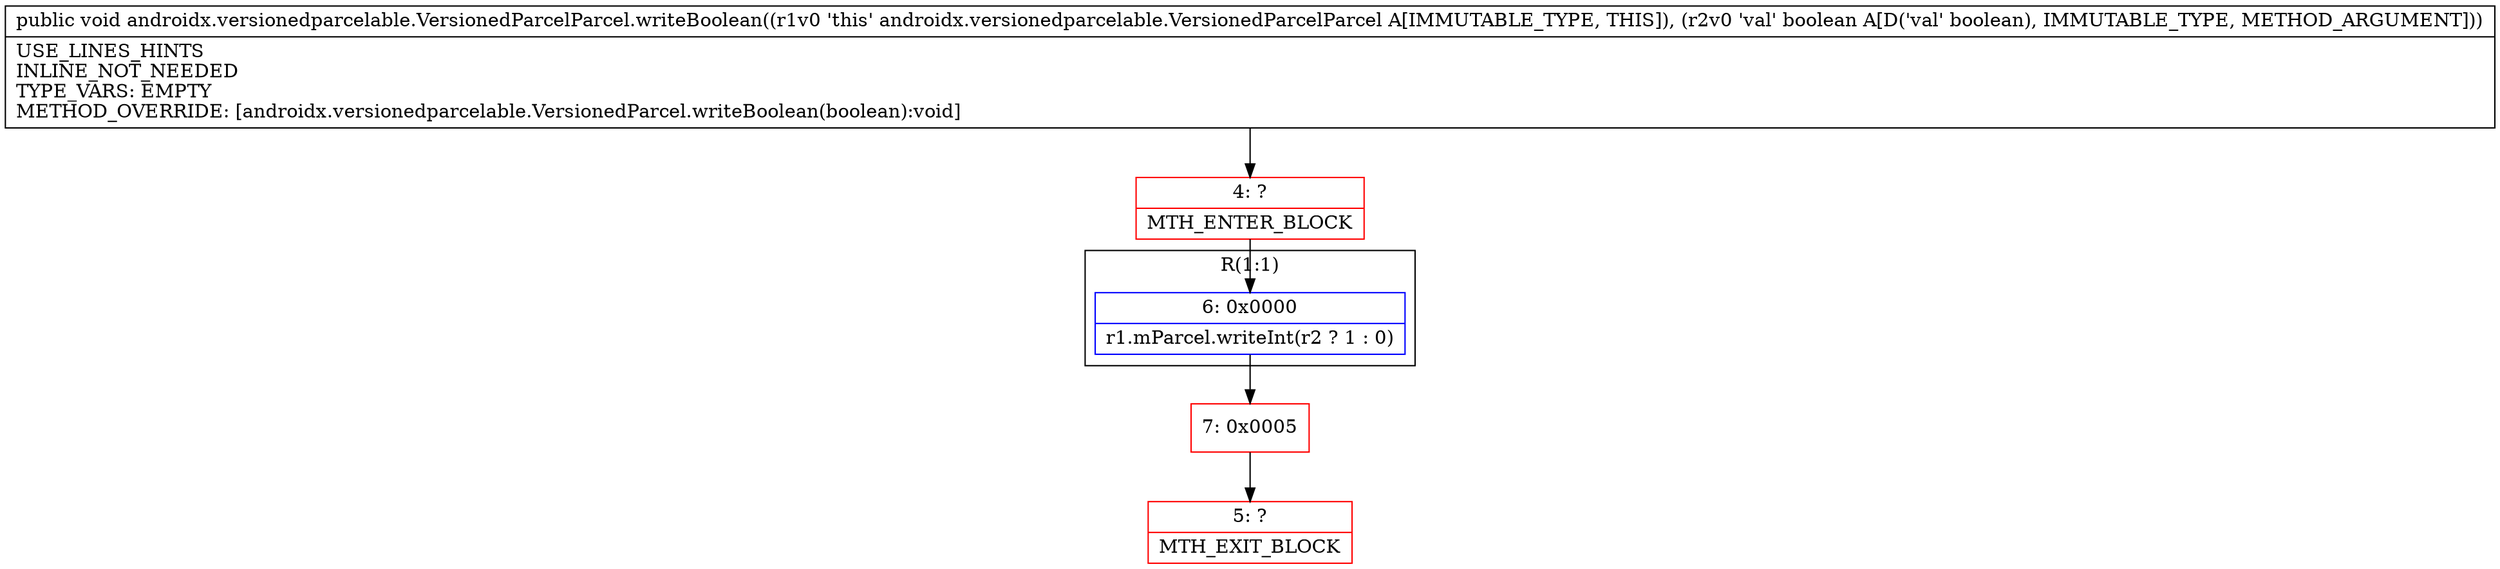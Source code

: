 digraph "CFG forandroidx.versionedparcelable.VersionedParcelParcel.writeBoolean(Z)V" {
subgraph cluster_Region_586362191 {
label = "R(1:1)";
node [shape=record,color=blue];
Node_6 [shape=record,label="{6\:\ 0x0000|r1.mParcel.writeInt(r2 ? 1 : 0)\l}"];
}
Node_4 [shape=record,color=red,label="{4\:\ ?|MTH_ENTER_BLOCK\l}"];
Node_7 [shape=record,color=red,label="{7\:\ 0x0005}"];
Node_5 [shape=record,color=red,label="{5\:\ ?|MTH_EXIT_BLOCK\l}"];
MethodNode[shape=record,label="{public void androidx.versionedparcelable.VersionedParcelParcel.writeBoolean((r1v0 'this' androidx.versionedparcelable.VersionedParcelParcel A[IMMUTABLE_TYPE, THIS]), (r2v0 'val' boolean A[D('val' boolean), IMMUTABLE_TYPE, METHOD_ARGUMENT]))  | USE_LINES_HINTS\lINLINE_NOT_NEEDED\lTYPE_VARS: EMPTY\lMETHOD_OVERRIDE: [androidx.versionedparcelable.VersionedParcel.writeBoolean(boolean):void]\l}"];
MethodNode -> Node_4;Node_6 -> Node_7;
Node_4 -> Node_6;
Node_7 -> Node_5;
}

